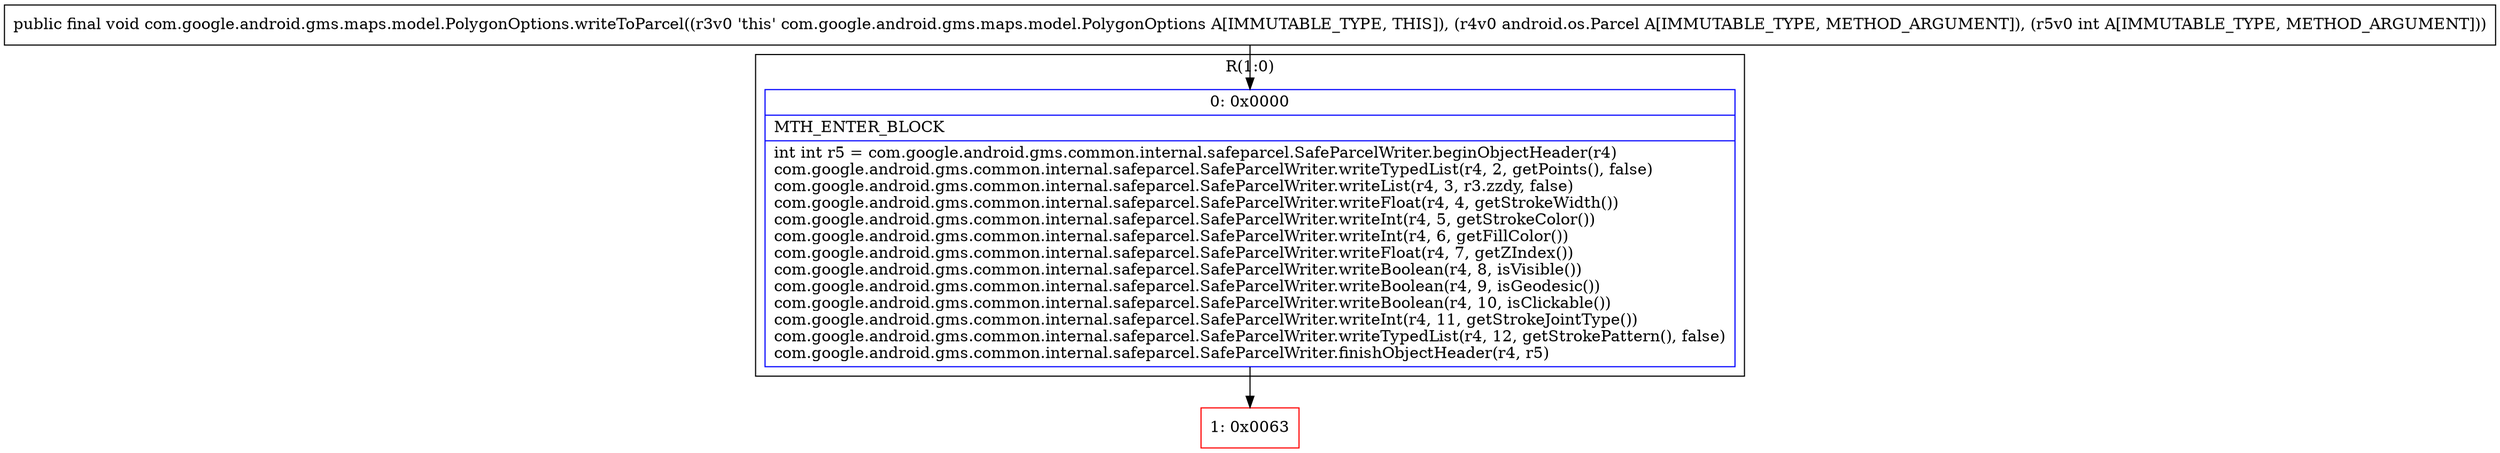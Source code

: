 digraph "CFG forcom.google.android.gms.maps.model.PolygonOptions.writeToParcel(Landroid\/os\/Parcel;I)V" {
subgraph cluster_Region_1680701150 {
label = "R(1:0)";
node [shape=record,color=blue];
Node_0 [shape=record,label="{0\:\ 0x0000|MTH_ENTER_BLOCK\l|int int r5 = com.google.android.gms.common.internal.safeparcel.SafeParcelWriter.beginObjectHeader(r4)\lcom.google.android.gms.common.internal.safeparcel.SafeParcelWriter.writeTypedList(r4, 2, getPoints(), false)\lcom.google.android.gms.common.internal.safeparcel.SafeParcelWriter.writeList(r4, 3, r3.zzdy, false)\lcom.google.android.gms.common.internal.safeparcel.SafeParcelWriter.writeFloat(r4, 4, getStrokeWidth())\lcom.google.android.gms.common.internal.safeparcel.SafeParcelWriter.writeInt(r4, 5, getStrokeColor())\lcom.google.android.gms.common.internal.safeparcel.SafeParcelWriter.writeInt(r4, 6, getFillColor())\lcom.google.android.gms.common.internal.safeparcel.SafeParcelWriter.writeFloat(r4, 7, getZIndex())\lcom.google.android.gms.common.internal.safeparcel.SafeParcelWriter.writeBoolean(r4, 8, isVisible())\lcom.google.android.gms.common.internal.safeparcel.SafeParcelWriter.writeBoolean(r4, 9, isGeodesic())\lcom.google.android.gms.common.internal.safeparcel.SafeParcelWriter.writeBoolean(r4, 10, isClickable())\lcom.google.android.gms.common.internal.safeparcel.SafeParcelWriter.writeInt(r4, 11, getStrokeJointType())\lcom.google.android.gms.common.internal.safeparcel.SafeParcelWriter.writeTypedList(r4, 12, getStrokePattern(), false)\lcom.google.android.gms.common.internal.safeparcel.SafeParcelWriter.finishObjectHeader(r4, r5)\l}"];
}
Node_1 [shape=record,color=red,label="{1\:\ 0x0063}"];
MethodNode[shape=record,label="{public final void com.google.android.gms.maps.model.PolygonOptions.writeToParcel((r3v0 'this' com.google.android.gms.maps.model.PolygonOptions A[IMMUTABLE_TYPE, THIS]), (r4v0 android.os.Parcel A[IMMUTABLE_TYPE, METHOD_ARGUMENT]), (r5v0 int A[IMMUTABLE_TYPE, METHOD_ARGUMENT])) }"];
MethodNode -> Node_0;
Node_0 -> Node_1;
}

